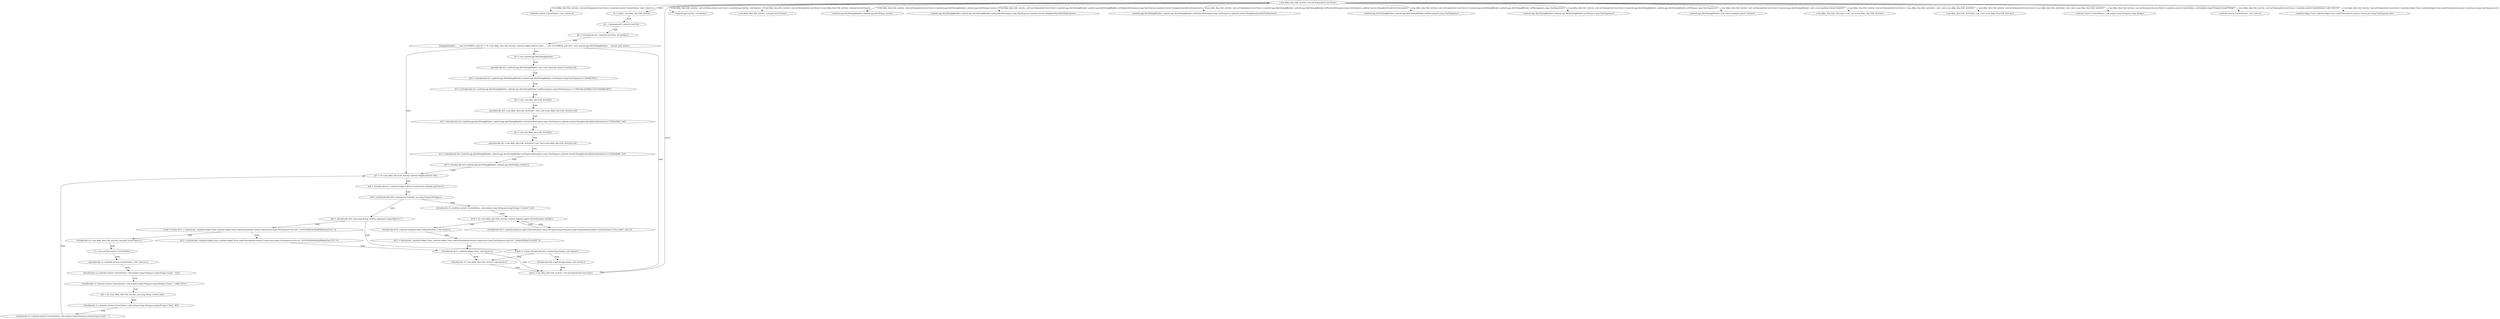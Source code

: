 digraph "<com.Abby_Alex.Edit_Activity: void onClick(android.view.View)> -" {
    "<com.Abby_Alex.Edit_Activity: void onClick(android.view.View)>";
    "<android.content.ContentValues: void <clinit>()>";
    "<com.Abby_Alex.Edit_Activity: void onClick(android.view.View)>"->"<android.content.ContentValues: void <clinit>()>" [label="<com.Abby_Alex.Edit_Activity: void onClick(android.view.View)>/<android.content.ContentValues: void <clinit>()>",];
    "r0 := @this: com.Abby_Alex.Edit_Activity";
    "<com.Abby_Alex.Edit_Activity: void onClick(android.view.View)>"->"r0 := @this: com.Abby_Alex.Edit_Activity" [label="enter",];
    "$r1 := @parameter0: android.view.View";
    "r0 := @this: com.Abby_Alex.Edit_Activity"->"$r1 := @parameter0: android.view.View" [label="body",];
    "$i0 = virtualinvoke $r1.<android.view.View: int getId()>()";
    "$r1 := @parameter0: android.view.View"->"$i0 = virtualinvoke $r1.<android.view.View: int getId()>()" [label="body",];
    "lookupswitch($i0) {     case 2131099655: goto $r7 = r0.<com.Abby_Alex.Edit_Activity: android.widget.EditText edit>;     case 2131099656: goto $r3 = new android.app.AlertDialog$Builder;     default: goto return; }";
    "$i0 = virtualinvoke $r1.<android.view.View: int getId()>()"->"lookupswitch($i0) {     case 2131099655: goto $r7 = r0.<com.Abby_Alex.Edit_Activity: android.widget.EditText edit>;     case 2131099656: goto $r3 = new android.app.AlertDialog$Builder;     default: goto return; }" [label="body",];
    "$r7 = r0.<com.Abby_Alex.Edit_Activity: android.widget.EditText edit>";
    "lookupswitch($i0) {     case 2131099655: goto $r7 = r0.<com.Abby_Alex.Edit_Activity: android.widget.EditText edit>;     case 2131099656: goto $r3 = new android.app.AlertDialog$Builder;     default: goto return; }"->"$r7 = r0.<com.Abby_Alex.Edit_Activity: android.widget.EditText edit>" [label="body",];
    "$r8 = virtualinvoke $r7.<android.widget.EditText: android.text.Editable getText()>()";
    "$r7 = r0.<com.Abby_Alex.Edit_Activity: android.widget.EditText edit>"->"$r8 = virtualinvoke $r7.<android.widget.EditText: android.text.Editable getText()>()" [label="body",];
    "$r9 = interfaceinvoke $r8.<android.text.Editable: java.lang.String toString()>()";
    "$r8 = virtualinvoke $r7.<android.widget.EditText: android.text.Editable getText()>()"->"$r9 = interfaceinvoke $r8.<android.text.Editable: java.lang.String toString()>()" [label="body",];
    "$z0 = virtualinvoke $r9.<java.lang.String: boolean equals(java.lang.Object)>(\"\")";
    "$r9 = interfaceinvoke $r8.<android.text.Editable: java.lang.String toString()>()"->"$z0 = virtualinvoke $r9.<java.lang.String: boolean equals(java.lang.Object)>(\"\")" [label="body",];
    "if $z0 != 0 goto $r11 = staticinvoke <android.widget.Toast: android.widget.Toast makeText(android.content.Context,java.lang.CharSequence,int)>(r0, \"\u5185\u5bb9\u4e0d\u80fd\u4e3a\u7a7a\", 0)";
    "$z0 = virtualinvoke $r9.<java.lang.String: boolean equals(java.lang.Object)>(\"\")"->"if $z0 != 0 goto $r11 = staticinvoke <android.widget.Toast: android.widget.Toast makeText(android.content.Context,java.lang.CharSequence,int)>(r0, \"\u5185\u5bb9\u4e0d\u80fd\u4e3a\u7a7a\", 0)" [label="body",];
    "virtualinvoke r0.<com.Abby_Alex.Edit_Activity: void getCurrentTime()>()";
    "if $z0 != 0 goto $r11 = staticinvoke <android.widget.Toast: android.widget.Toast makeText(android.content.Context,java.lang.CharSequence,int)>(r0, \"\u5185\u5bb9\u4e0d\u80fd\u4e3a\u7a7a\", 0)"->"virtualinvoke r0.<com.Abby_Alex.Edit_Activity: void getCurrentTime()>()" [label="body",];
    "r2 = new android.content.ContentValues";
    "virtualinvoke r0.<com.Abby_Alex.Edit_Activity: void getCurrentTime()>()"->"r2 = new android.content.ContentValues" [label="body",];
    "specialinvoke r2.<android.content.ContentValues: void <init>()>()";
    "r2 = new android.content.ContentValues"->"specialinvoke r2.<android.content.ContentValues: void <init>()>()" [label="body",];
    "virtualinvoke r2.<android.content.ContentValues: void put(java.lang.String,java.lang.String)>(\"type\", \"text\")";
    "specialinvoke r2.<android.content.ContentValues: void <init>()>()"->"virtualinvoke r2.<android.content.ContentValues: void put(java.lang.String,java.lang.String)>(\"type\", \"text\")" [label="body",];
    "virtualinvoke r2.<android.content.ContentValues: void put(java.lang.String,java.lang.String)>(\"name\", \"\u4fbf \u7b7e\")";
    "virtualinvoke r2.<android.content.ContentValues: void put(java.lang.String,java.lang.String)>(\"type\", \"text\")"->"virtualinvoke r2.<android.content.ContentValues: void put(java.lang.String,java.lang.String)>(\"name\", \"\u4fbf \u7b7e\")" [label="body",];
    "$r9 = r0.<com.Abby_Alex.Edit_Activity: java.lang.String current_time>";
    "virtualinvoke r2.<android.content.ContentValues: void put(java.lang.String,java.lang.String)>(\"name\", \"\u4fbf \u7b7e\")"->"$r9 = r0.<com.Abby_Alex.Edit_Activity: java.lang.String current_time>" [label="body",];
    "virtualinvoke r2.<android.content.ContentValues: void put(java.lang.String,java.lang.String)>(\"time\", $r9)";
    "$r9 = r0.<com.Abby_Alex.Edit_Activity: java.lang.String current_time>"->"virtualinvoke r2.<android.content.ContentValues: void put(java.lang.String,java.lang.String)>(\"time\", $r9)" [label="body",];
    "virtualinvoke r2.<android.content.ContentValues: void put(java.lang.String,java.lang.String)>(\"path\", \"\")";
    "virtualinvoke r2.<android.content.ContentValues: void put(java.lang.String,java.lang.String)>(\"time\", $r9)"->"virtualinvoke r2.<android.content.ContentValues: void put(java.lang.String,java.lang.String)>(\"path\", \"\")" [label="body",];
    "virtualinvoke r2.<android.content.ContentValues: void put(java.lang.String,java.lang.String)>(\"path\", \"\")"->"$r7 = r0.<com.Abby_Alex.Edit_Activity: android.widget.EditText edit>" [label="body",];
    "virtualinvoke r2.<android.content.ContentValues: void put(java.lang.String,java.lang.String)>(\"content\", $r9)";
    "$r9 = interfaceinvoke $r8.<android.text.Editable: java.lang.String toString()>()"->"virtualinvoke r2.<android.content.ContentValues: void put(java.lang.String,java.lang.String)>(\"content\", $r9)" [label="body",];
    "$r10 = r0.<com.Abby_Alex.Edit_Activity: android.database.sqlite.SQLiteDatabase mSQlite>";
    "virtualinvoke r2.<android.content.ContentValues: void put(java.lang.String,java.lang.String)>(\"content\", $r9)"->"$r10 = r0.<com.Abby_Alex.Edit_Activity: android.database.sqlite.SQLiteDatabase mSQlite>" [label="body",];
    "virtualinvoke $r10.<android.database.sqlite.SQLiteDatabase: long insert(java.lang.String,java.lang.String,android.content.ContentValues)>(\"love_table\", null, r2)";
    "$r10 = r0.<com.Abby_Alex.Edit_Activity: android.database.sqlite.SQLiteDatabase mSQlite>"->"virtualinvoke $r10.<android.database.sqlite.SQLiteDatabase: long insert(java.lang.String,java.lang.String,android.content.ContentValues)>(\"love_table\", null, r2)" [label="body",];
    "virtualinvoke $r10.<android.database.sqlite.SQLiteDatabase: long insert(java.lang.String,java.lang.String,android.content.ContentValues)>(\"love_table\", null, r2)"->"$r10 = r0.<com.Abby_Alex.Edit_Activity: android.database.sqlite.SQLiteDatabase mSQlite>" [label="body",];
    "virtualinvoke $r10.<android.database.sqlite.SQLiteDatabase: void close()>()";
    "$r10 = r0.<com.Abby_Alex.Edit_Activity: android.database.sqlite.SQLiteDatabase mSQlite>"->"virtualinvoke $r10.<android.database.sqlite.SQLiteDatabase: void close()>()" [label="body",];
    "$r11 = staticinvoke <android.widget.Toast: android.widget.Toast makeText(android.content.Context,java.lang.CharSequence,int)>(r0, \"\u4fdd\u5b58\u6210\u529f\", 0)";
    "virtualinvoke $r10.<android.database.sqlite.SQLiteDatabase: void close()>()"->"$r11 = staticinvoke <android.widget.Toast: android.widget.Toast makeText(android.content.Context,java.lang.CharSequence,int)>(r0, \"\u4fdd\u5b58\u6210\u529f\", 0)" [label="body",];
    "virtualinvoke $r11.<android.widget.Toast: void show()>()";
    "$r11 = staticinvoke <android.widget.Toast: android.widget.Toast makeText(android.content.Context,java.lang.CharSequence,int)>(r0, \"\u4fdd\u5b58\u6210\u529f\", 0)"->"virtualinvoke $r11.<android.widget.Toast: void show()>()" [label="body",];
    "virtualinvoke r0.<com.Abby_Alex.Edit_Activity: void finish()>()";
    "virtualinvoke $r11.<android.widget.Toast: void show()>()"->"virtualinvoke r0.<com.Abby_Alex.Edit_Activity: void finish()>()" [label="body",];
    "return <com.Abby_Alex.Edit_Activity: void onClick(android.view.View)>";
    "virtualinvoke r0.<com.Abby_Alex.Edit_Activity: void finish()>()"->"return <com.Abby_Alex.Edit_Activity: void onClick(android.view.View)>" [label="body",];
    "return <com.Abby_Alex.Edit_Activity: void onClick(android.view.View)>"->"<com.Abby_Alex.Edit_Activity: void onClick(android.view.View)>" [label="return",];
    "$r11 = staticinvoke <android.widget.Toast: android.widget.Toast makeText(android.content.Context,java.lang.CharSequence,int)>(r0, \"\u5185\u5bb9\u4e0d\u80fd\u4e3a\u7a7a\", 0)";
    "if $z0 != 0 goto $r11 = staticinvoke <android.widget.Toast: android.widget.Toast makeText(android.content.Context,java.lang.CharSequence,int)>(r0, \"\u5185\u5bb9\u4e0d\u80fd\u4e3a\u7a7a\", 0)"->"$r11 = staticinvoke <android.widget.Toast: android.widget.Toast makeText(android.content.Context,java.lang.CharSequence,int)>(r0, \"\u5185\u5bb9\u4e0d\u80fd\u4e3a\u7a7a\", 0)" [label="body",];
    "$r11 = staticinvoke <android.widget.Toast: android.widget.Toast makeText(android.content.Context,java.lang.CharSequence,int)>(r0, \"\u5185\u5bb9\u4e0d\u80fd\u4e3a\u7a7a\", 0)"->"virtualinvoke $r11.<android.widget.Toast: void show()>()" [label="body",];
    "virtualinvoke $r11.<android.widget.Toast: void show()>()"->"return <com.Abby_Alex.Edit_Activity: void onClick(android.view.View)>" [label="body",];
    "$r3 = new android.app.AlertDialog$Builder";
    "lookupswitch($i0) {     case 2131099655: goto $r7 = r0.<com.Abby_Alex.Edit_Activity: android.widget.EditText edit>;     case 2131099656: goto $r3 = new android.app.AlertDialog$Builder;     default: goto return; }"->"$r3 = new android.app.AlertDialog$Builder" [label="body",];
    "specialinvoke $r3.<android.app.AlertDialog$Builder: void <init>(android.content.Context)>(r0)";
    "$r3 = new android.app.AlertDialog$Builder"->"specialinvoke $r3.<android.app.AlertDialog$Builder: void <init>(android.content.Context)>(r0)" [label="body",];
    "$r3 = virtualinvoke $r3.<android.app.AlertDialog$Builder: android.app.AlertDialog$Builder setTitle(java.lang.CharSequence)>(\"\u63d0\u793a\")";
    "specialinvoke $r3.<android.app.AlertDialog$Builder: void <init>(android.content.Context)>(r0)"->"$r3 = virtualinvoke $r3.<android.app.AlertDialog$Builder: android.app.AlertDialog$Builder setTitle(java.lang.CharSequence)>(\"\u63d0\u793a\")" [label="body",];
    "$r3 = virtualinvoke $r3.<android.app.AlertDialog$Builder: android.app.AlertDialog$Builder setMessage(java.lang.CharSequence)>(\"\u786e\u8ba4\u9000\u51fa\u7f16\u8f91\uff1f\")";
    "$r3 = virtualinvoke $r3.<android.app.AlertDialog$Builder: android.app.AlertDialog$Builder setTitle(java.lang.CharSequence)>(\"\u63d0\u793a\")"->"$r3 = virtualinvoke $r3.<android.app.AlertDialog$Builder: android.app.AlertDialog$Builder setMessage(java.lang.CharSequence)>(\"\u786e\u8ba4\u9000\u51fa\u7f16\u8f91\uff1f\")" [label="body",];
    "$r4 = new com.Abby_Alex.Edit_Activity$1";
    "$r3 = virtualinvoke $r3.<android.app.AlertDialog$Builder: android.app.AlertDialog$Builder setMessage(java.lang.CharSequence)>(\"\u786e\u8ba4\u9000\u51fa\u7f16\u8f91\uff1f\")"->"$r4 = new com.Abby_Alex.Edit_Activity$1" [label="body",];
    "specialinvoke $r4.<com.Abby_Alex.Edit_Activity$1: void <init>(com.Abby_Alex.Edit_Activity)>(r0)";
    "$r4 = new com.Abby_Alex.Edit_Activity$1"->"specialinvoke $r4.<com.Abby_Alex.Edit_Activity$1: void <init>(com.Abby_Alex.Edit_Activity)>(r0)" [label="body",];
    "$r3 = virtualinvoke $r3.<android.app.AlertDialog$Builder: android.app.AlertDialog$Builder setPositiveButton(java.lang.CharSequence,android.content.DialogInterface$OnClickListener)>(\"\u786e\u5b9a\", $r4)";
    "specialinvoke $r4.<com.Abby_Alex.Edit_Activity$1: void <init>(com.Abby_Alex.Edit_Activity)>(r0)"->"$r3 = virtualinvoke $r3.<android.app.AlertDialog$Builder: android.app.AlertDialog$Builder setPositiveButton(java.lang.CharSequence,android.content.DialogInterface$OnClickListener)>(\"\u786e\u5b9a\", $r4)" [label="body",];
    "$r5 = new com.Abby_Alex.Edit_Activity$2";
    "$r3 = virtualinvoke $r3.<android.app.AlertDialog$Builder: android.app.AlertDialog$Builder setPositiveButton(java.lang.CharSequence,android.content.DialogInterface$OnClickListener)>(\"\u786e\u5b9a\", $r4)"->"$r5 = new com.Abby_Alex.Edit_Activity$2" [label="body",];
    "specialinvoke $r5.<com.Abby_Alex.Edit_Activity$2: void <init>(com.Abby_Alex.Edit_Activity)>(r0)";
    "$r5 = new com.Abby_Alex.Edit_Activity$2"->"specialinvoke $r5.<com.Abby_Alex.Edit_Activity$2: void <init>(com.Abby_Alex.Edit_Activity)>(r0)" [label="body",];
    "$r3 = virtualinvoke $r3.<android.app.AlertDialog$Builder: android.app.AlertDialog$Builder setNegativeButton(java.lang.CharSequence,android.content.DialogInterface$OnClickListener)>(\"\u53d6\u6d88\", $r5)";
    "specialinvoke $r5.<com.Abby_Alex.Edit_Activity$2: void <init>(com.Abby_Alex.Edit_Activity)>(r0)"->"$r3 = virtualinvoke $r3.<android.app.AlertDialog$Builder: android.app.AlertDialog$Builder setNegativeButton(java.lang.CharSequence,android.content.DialogInterface$OnClickListener)>(\"\u53d6\u6d88\", $r5)" [label="body",];
    "$r6 = virtualinvoke $r3.<android.app.AlertDialog$Builder: android.app.AlertDialog create()>()";
    "$r3 = virtualinvoke $r3.<android.app.AlertDialog$Builder: android.app.AlertDialog$Builder setNegativeButton(java.lang.CharSequence,android.content.DialogInterface$OnClickListener)>(\"\u53d6\u6d88\", $r5)"->"$r6 = virtualinvoke $r3.<android.app.AlertDialog$Builder: android.app.AlertDialog create()>()" [label="body",];
    "$r6 = virtualinvoke $r3.<android.app.AlertDialog$Builder: android.app.AlertDialog create()>()"->"$r7 = r0.<com.Abby_Alex.Edit_Activity: android.widget.EditText edit>" [label="body",];
    "if $z0 == 0 goto virtualinvoke $r6.<android.app.Dialog: void show()>()";
    "$z0 = virtualinvoke $r9.<java.lang.String: boolean equals(java.lang.Object)>(\"\")"->"if $z0 == 0 goto virtualinvoke $r6.<android.app.Dialog: void show()>()" [label="body",];
    "if $z0 == 0 goto virtualinvoke $r6.<android.app.Dialog: void show()>()"->"virtualinvoke r0.<com.Abby_Alex.Edit_Activity: void finish()>()" [label="body",];
    "virtualinvoke $r6.<android.app.Dialog: void show()>()";
    "if $z0 == 0 goto virtualinvoke $r6.<android.app.Dialog: void show()>()"->"virtualinvoke $r6.<android.app.Dialog: void show()>()" [label="body",];
    "virtualinvoke $r6.<android.app.Dialog: void show()>()"->"return <com.Abby_Alex.Edit_Activity: void onClick(android.view.View)>" [label="body",];
    "lookupswitch($i0) {     case 2131099655: goto $r7 = r0.<com.Abby_Alex.Edit_Activity: android.widget.EditText edit>;     case 2131099656: goto $r3 = new android.app.AlertDialog$Builder;     default: goto return; }"->"return <com.Abby_Alex.Edit_Activity: void onClick(android.view.View)>" [label="body",];
    "<android.app.Activity: void finish()>";
    "<com.Abby_Alex.Edit_Activity: void onClick(android.view.View)>"->"<android.app.Activity: void finish()>" [label="<com.Abby_Alex.Edit_Activity: void onClick(android.view.View)>/<android.app.Activity: void finish()>",];
    "<com.Abby_Alex.Edit_Activity: void getCurrentTime()>";
    "<com.Abby_Alex.Edit_Activity: void onClick(android.view.View)>"->"<com.Abby_Alex.Edit_Activity: void getCurrentTime()>" [label="<com.Abby_Alex.Edit_Activity: void onClick(android.view.View)>/<com.Abby_Alex.Edit_Activity: void getCurrentTime()>",];
    "<android.app.AlertDialog$Builder: android.app.AlertDialog create()>";
    "<com.Abby_Alex.Edit_Activity: void onClick(android.view.View)>"->"<android.app.AlertDialog$Builder: android.app.AlertDialog create()>" [label="<com.Abby_Alex.Edit_Activity: void onClick(android.view.View)>/<android.app.AlertDialog$Builder: android.app.AlertDialog create()>",];
    "<android.app.AlertDialog$Builder: android.app.AlertDialog$Builder setNegativeButton(java.lang.CharSequence,android.content.DialogInterface$OnClickListener)>";
    "<com.Abby_Alex.Edit_Activity: void onClick(android.view.View)>"->"<android.app.AlertDialog$Builder: android.app.AlertDialog$Builder setNegativeButton(java.lang.CharSequence,android.content.DialogInterface$OnClickListener)>" [label="<com.Abby_Alex.Edit_Activity: void onClick(android.view.View)>/<android.app.AlertDialog$Builder: android.app.AlertDialog$Builder setNegativeButton(java.lang.CharSequence,android.content.DialogInterface$OnClickListener)>",];
    "<android.app.AlertDialog$Builder: android.app.AlertDialog$Builder setPositiveButton(java.lang.CharSequence,android.content.DialogInterface$OnClickListener)>";
    "<com.Abby_Alex.Edit_Activity: void onClick(android.view.View)>"->"<android.app.AlertDialog$Builder: android.app.AlertDialog$Builder setPositiveButton(java.lang.CharSequence,android.content.DialogInterface$OnClickListener)>" [label="<com.Abby_Alex.Edit_Activity: void onClick(android.view.View)>/<android.app.AlertDialog$Builder: android.app.AlertDialog$Builder setPositiveButton(java.lang.CharSequence,android.content.DialogInterface$OnClickListener)>",];
    "<android.app.AlertDialog$Builder: android.app.AlertDialog$Builder setMessage(java.lang.CharSequence)>";
    "<com.Abby_Alex.Edit_Activity: void onClick(android.view.View)>"->"<android.app.AlertDialog$Builder: android.app.AlertDialog$Builder setMessage(java.lang.CharSequence)>" [label="<com.Abby_Alex.Edit_Activity: void onClick(android.view.View)>/<android.app.AlertDialog$Builder: android.app.AlertDialog$Builder setMessage(java.lang.CharSequence)>",];
    "<android.app.AlertDialog$Builder: android.app.AlertDialog$Builder setTitle(java.lang.CharSequence)>";
    "<com.Abby_Alex.Edit_Activity: void onClick(android.view.View)>"->"<android.app.AlertDialog$Builder: android.app.AlertDialog$Builder setTitle(java.lang.CharSequence)>" [label="<com.Abby_Alex.Edit_Activity: void onClick(android.view.View)>/<android.app.AlertDialog$Builder: android.app.AlertDialog$Builder setTitle(java.lang.CharSequence)>",];
    "<android.app.AlertDialog$Builder: void <init>(android.content.Context)>";
    "<com.Abby_Alex.Edit_Activity: void onClick(android.view.View)>"->"<android.app.AlertDialog$Builder: void <init>(android.content.Context)>" [label="<com.Abby_Alex.Edit_Activity: void onClick(android.view.View)>/<android.app.AlertDialog$Builder: void <init>(android.content.Context)>",];
    "<com.Abby_Alex.Edit_Activity$1: void <init>(com.Abby_Alex.Edit_Activity)>";
    "<com.Abby_Alex.Edit_Activity: void onClick(android.view.View)>"->"<com.Abby_Alex.Edit_Activity$1: void <init>(com.Abby_Alex.Edit_Activity)>" [label="<com.Abby_Alex.Edit_Activity: void onClick(android.view.View)>/<com.Abby_Alex.Edit_Activity$1: void <init>(com.Abby_Alex.Edit_Activity)>",];
    "<com.Abby_Alex.Edit_Activity$2: void <init>(com.Abby_Alex.Edit_Activity)>";
    "<com.Abby_Alex.Edit_Activity: void onClick(android.view.View)>"->"<com.Abby_Alex.Edit_Activity$2: void <init>(com.Abby_Alex.Edit_Activity)>" [label="<com.Abby_Alex.Edit_Activity: void onClick(android.view.View)>/<com.Abby_Alex.Edit_Activity$2: void <init>(com.Abby_Alex.Edit_Activity)>",];
    "<android.content.ContentValues: void put(java.lang.String,java.lang.String)>";
    "<com.Abby_Alex.Edit_Activity: void onClick(android.view.View)>"->"<android.content.ContentValues: void put(java.lang.String,java.lang.String)>" [label="<com.Abby_Alex.Edit_Activity: void onClick(android.view.View)>/<android.content.ContentValues: void put(java.lang.String,java.lang.String)>",];
    "<android.content.ContentValues: void <init>()>";
    "<com.Abby_Alex.Edit_Activity: void onClick(android.view.View)>"->"<android.content.ContentValues: void <init>()>" [label="<com.Abby_Alex.Edit_Activity: void onClick(android.view.View)>/<android.content.ContentValues: void <init>()>",];
    "<android.widget.Toast: android.widget.Toast makeText(android.content.Context,java.lang.CharSequence,int)>";
    "<com.Abby_Alex.Edit_Activity: void onClick(android.view.View)>"->"<android.widget.Toast: android.widget.Toast makeText(android.content.Context,java.lang.CharSequence,int)>" [label="<com.Abby_Alex.Edit_Activity: void onClick(android.view.View)>/<android.widget.Toast: android.widget.Toast makeText(android.content.Context,java.lang.CharSequence,int)>",];
}
